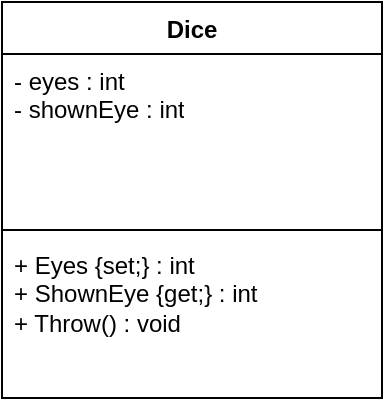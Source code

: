 <mxfile version="26.2.14">
  <diagram name="Page-1" id="GLFmWEjIbsGEd52u-7Bu">
    <mxGraphModel dx="1554" dy="920" grid="1" gridSize="10" guides="1" tooltips="1" connect="1" arrows="1" fold="1" page="1" pageScale="1" pageWidth="850" pageHeight="1100" math="0" shadow="0">
      <root>
        <mxCell id="0" />
        <mxCell id="1" parent="0" />
        <mxCell id="0LBh-6HjJFIsRFa6nHTQ-1" value="Dice" style="swimlane;fontStyle=1;align=center;verticalAlign=top;childLayout=stackLayout;horizontal=1;startSize=26;horizontalStack=0;resizeParent=1;resizeParentMax=0;resizeLast=0;collapsible=1;marginBottom=0;whiteSpace=wrap;html=1;" vertex="1" parent="1">
          <mxGeometry x="210" y="320" width="190" height="198" as="geometry" />
        </mxCell>
        <mxCell id="0LBh-6HjJFIsRFa6nHTQ-2" value="&lt;div&gt;- eyes : int&lt;br&gt;- shownEye : int&lt;/div&gt;" style="text;strokeColor=none;fillColor=none;align=left;verticalAlign=top;spacingLeft=4;spacingRight=4;overflow=hidden;rotatable=0;points=[[0,0.5],[1,0.5]];portConstraint=eastwest;whiteSpace=wrap;html=1;" vertex="1" parent="0LBh-6HjJFIsRFa6nHTQ-1">
          <mxGeometry y="26" width="190" height="84" as="geometry" />
        </mxCell>
        <mxCell id="0LBh-6HjJFIsRFa6nHTQ-3" value="" style="line;strokeWidth=1;fillColor=none;align=left;verticalAlign=middle;spacingTop=-1;spacingLeft=3;spacingRight=3;rotatable=0;labelPosition=right;points=[];portConstraint=eastwest;strokeColor=inherit;" vertex="1" parent="0LBh-6HjJFIsRFa6nHTQ-1">
          <mxGeometry y="110" width="190" height="8" as="geometry" />
        </mxCell>
        <mxCell id="0LBh-6HjJFIsRFa6nHTQ-4" value="&lt;div&gt;+ Eyes {set;} : int&lt;/div&gt;&lt;div&gt;+ ShownEye {get;} : int&lt;/div&gt;&lt;div&gt;+ Throw() : void&lt;/div&gt;" style="text;strokeColor=none;fillColor=none;align=left;verticalAlign=top;spacingLeft=4;spacingRight=4;overflow=hidden;rotatable=0;points=[[0,0.5],[1,0.5]];portConstraint=eastwest;whiteSpace=wrap;html=1;" vertex="1" parent="0LBh-6HjJFIsRFa6nHTQ-1">
          <mxGeometry y="118" width="190" height="80" as="geometry" />
        </mxCell>
      </root>
    </mxGraphModel>
  </diagram>
</mxfile>
